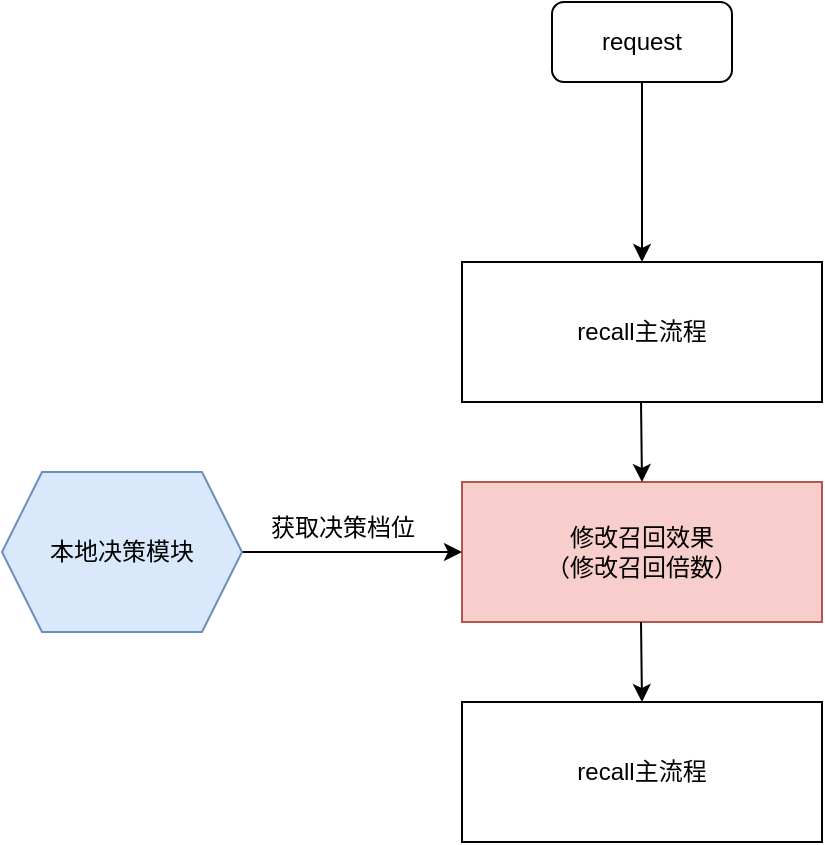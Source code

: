 <mxfile version="21.2.1" type="github">
  <diagram name="第 1 页" id="3vXRW3onhMDnrju-a3GT">
    <mxGraphModel dx="1434" dy="674" grid="1" gridSize="10" guides="1" tooltips="1" connect="1" arrows="1" fold="1" page="1" pageScale="1" pageWidth="827" pageHeight="1169" math="0" shadow="0">
      <root>
        <mxCell id="0" />
        <mxCell id="1" parent="0" />
        <mxCell id="7Lpbf4hjDQmTumKoWNzC-1" value="recall主流程" style="rounded=0;whiteSpace=wrap;html=1;" vertex="1" parent="1">
          <mxGeometry x="370" y="290" width="180" height="70" as="geometry" />
        </mxCell>
        <mxCell id="7Lpbf4hjDQmTumKoWNzC-2" value="request" style="rounded=1;whiteSpace=wrap;html=1;" vertex="1" parent="1">
          <mxGeometry x="415" y="160" width="90" height="40" as="geometry" />
        </mxCell>
        <mxCell id="7Lpbf4hjDQmTumKoWNzC-3" value="" style="endArrow=classic;html=1;rounded=0;exitX=0.5;exitY=1;exitDx=0;exitDy=0;entryX=0.5;entryY=0;entryDx=0;entryDy=0;" edge="1" parent="1" source="7Lpbf4hjDQmTumKoWNzC-2" target="7Lpbf4hjDQmTumKoWNzC-1">
          <mxGeometry width="50" height="50" relative="1" as="geometry">
            <mxPoint x="530" y="240" as="sourcePoint" />
            <mxPoint x="580" y="190" as="targetPoint" />
          </mxGeometry>
        </mxCell>
        <mxCell id="7Lpbf4hjDQmTumKoWNzC-5" style="edgeStyle=orthogonalEdgeStyle;rounded=0;orthogonalLoop=1;jettySize=auto;html=1;exitX=0.5;exitY=1;exitDx=0;exitDy=0;" edge="1" parent="1" source="7Lpbf4hjDQmTumKoWNzC-1" target="7Lpbf4hjDQmTumKoWNzC-1">
          <mxGeometry relative="1" as="geometry" />
        </mxCell>
        <mxCell id="7Lpbf4hjDQmTumKoWNzC-6" value="recall主流程" style="rounded=0;whiteSpace=wrap;html=1;" vertex="1" parent="1">
          <mxGeometry x="370" y="510" width="180" height="70" as="geometry" />
        </mxCell>
        <mxCell id="7Lpbf4hjDQmTumKoWNzC-7" value="修改召回效果&lt;br&gt;（修改召回倍数）" style="rounded=0;whiteSpace=wrap;html=1;fillColor=#f8cecc;strokeColor=#b85450;" vertex="1" parent="1">
          <mxGeometry x="370" y="400" width="180" height="70" as="geometry" />
        </mxCell>
        <mxCell id="7Lpbf4hjDQmTumKoWNzC-8" value="" style="endArrow=classic;html=1;rounded=0;exitX=0.5;exitY=1;exitDx=0;exitDy=0;" edge="1" parent="1">
          <mxGeometry width="50" height="50" relative="1" as="geometry">
            <mxPoint x="459.5" y="360" as="sourcePoint" />
            <mxPoint x="460" y="400" as="targetPoint" />
          </mxGeometry>
        </mxCell>
        <mxCell id="7Lpbf4hjDQmTumKoWNzC-9" value="" style="endArrow=classic;html=1;rounded=0;exitX=0.5;exitY=1;exitDx=0;exitDy=0;" edge="1" parent="1">
          <mxGeometry width="50" height="50" relative="1" as="geometry">
            <mxPoint x="459.5" y="470" as="sourcePoint" />
            <mxPoint x="460" y="510" as="targetPoint" />
            <Array as="points">
              <mxPoint x="460" y="510" />
            </Array>
          </mxGeometry>
        </mxCell>
        <mxCell id="7Lpbf4hjDQmTumKoWNzC-11" value="" style="edgeStyle=orthogonalEdgeStyle;rounded=0;orthogonalLoop=1;jettySize=auto;html=1;" edge="1" parent="1" source="7Lpbf4hjDQmTumKoWNzC-10" target="7Lpbf4hjDQmTumKoWNzC-7">
          <mxGeometry relative="1" as="geometry" />
        </mxCell>
        <mxCell id="7Lpbf4hjDQmTumKoWNzC-10" value="本地决策模块" style="shape=hexagon;perimeter=hexagonPerimeter2;whiteSpace=wrap;html=1;fixedSize=1;fillColor=#dae8fc;strokeColor=#6c8ebf;" vertex="1" parent="1">
          <mxGeometry x="140" y="395" width="120" height="80" as="geometry" />
        </mxCell>
        <mxCell id="7Lpbf4hjDQmTumKoWNzC-12" value="获取决策档位" style="text;html=1;align=center;verticalAlign=middle;resizable=0;points=[];autosize=1;strokeColor=none;fillColor=none;" vertex="1" parent="1">
          <mxGeometry x="260" y="408" width="100" height="30" as="geometry" />
        </mxCell>
      </root>
    </mxGraphModel>
  </diagram>
</mxfile>
